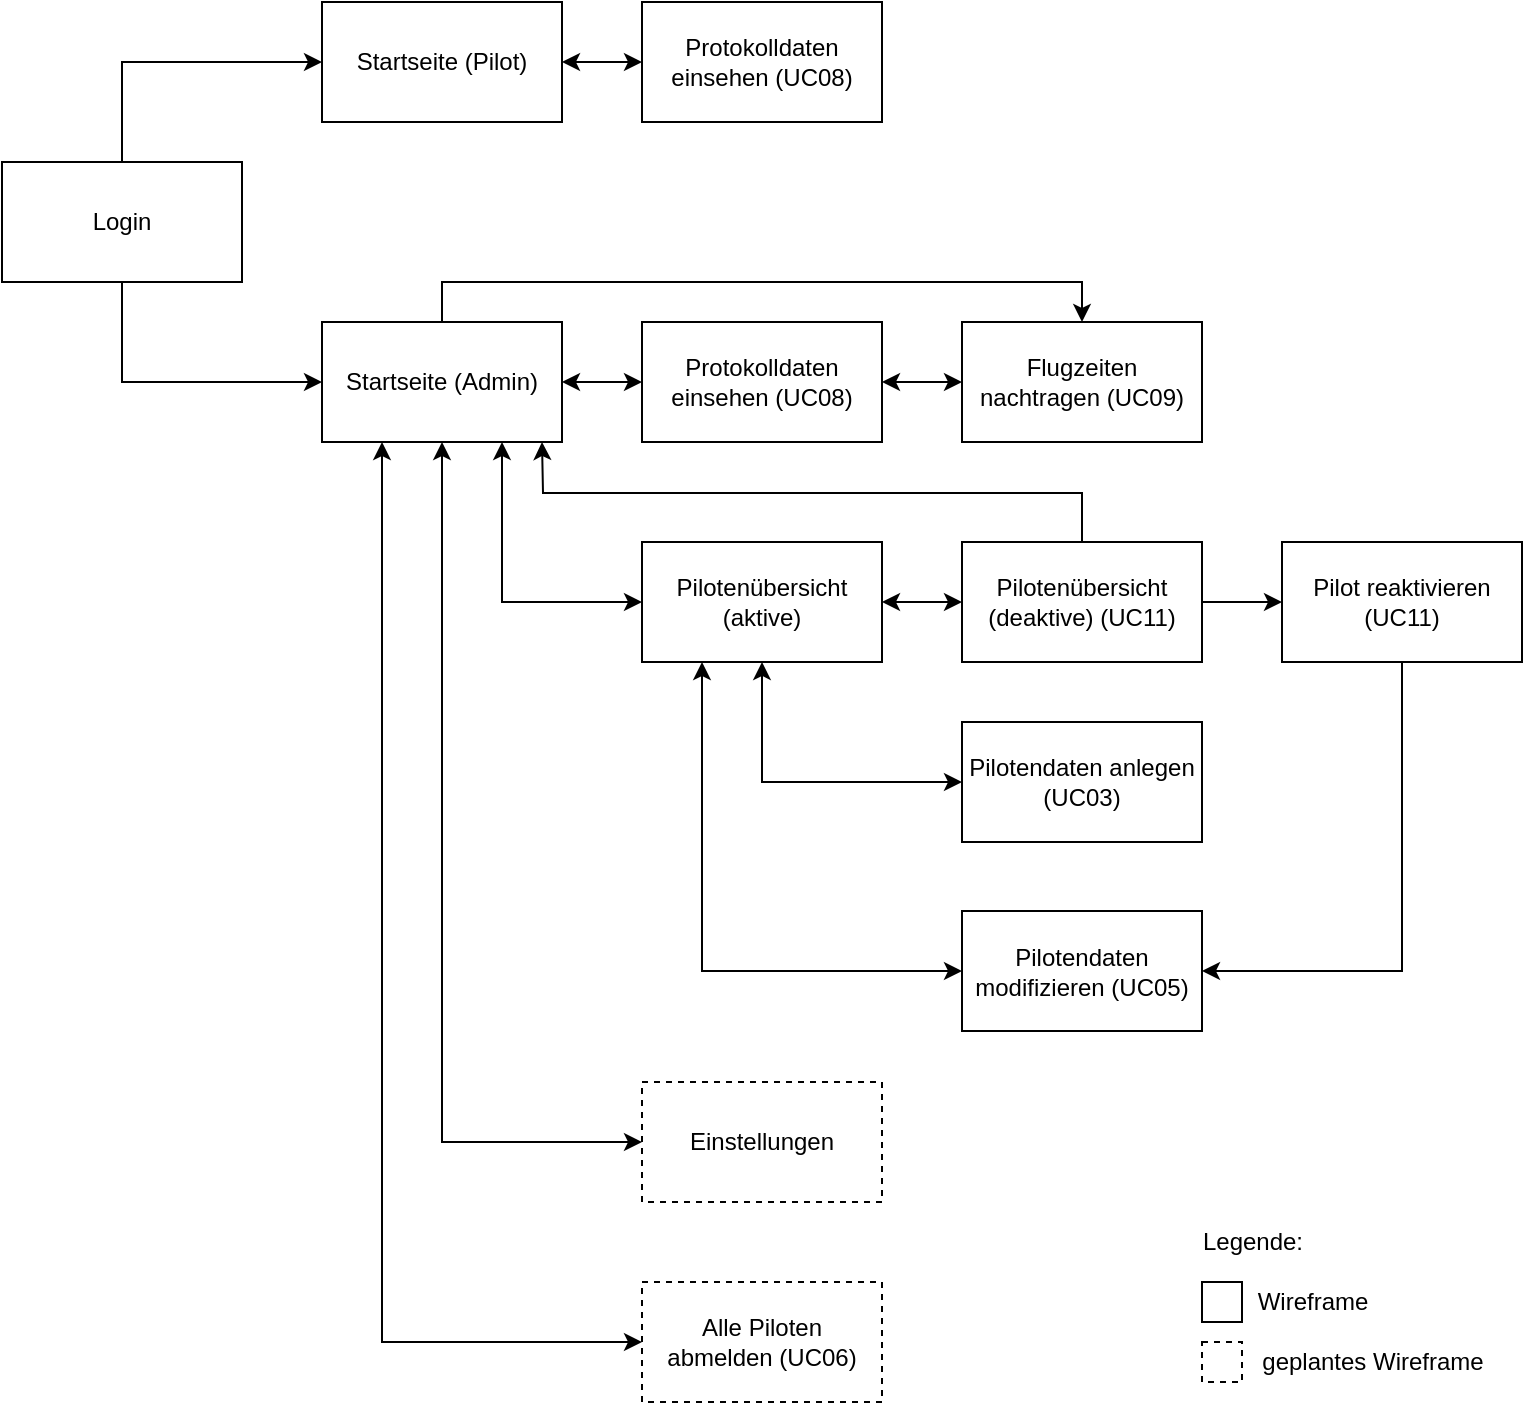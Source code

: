 <mxfile version="14.3.0" type="device"><diagram id="oAEHV2jnIUWTOXYt8C-k" name="Page-1"><mxGraphModel dx="1185" dy="693" grid="1" gridSize="10" guides="1" tooltips="1" connect="1" arrows="1" fold="1" page="1" pageScale="1" pageWidth="827" pageHeight="1169" math="0" shadow="0"><root><mxCell id="0"/><mxCell id="1" parent="0"/><mxCell id="Wb2pz6_S6B9BWVTMbrCI-1" value="Pilotendaten anlegen (UC03)" style="rounded=0;whiteSpace=wrap;html=1;" vertex="1" parent="1"><mxGeometry x="490" y="370" width="120" height="60" as="geometry"/></mxCell><mxCell id="Wb2pz6_S6B9BWVTMbrCI-2" value="Pilotendaten modifizieren (UC05)" style="rounded=0;whiteSpace=wrap;html=1;" vertex="1" parent="1"><mxGeometry x="490" y="464.5" width="120" height="60" as="geometry"/></mxCell><mxCell id="Wb2pz6_S6B9BWVTMbrCI-31" style="edgeStyle=orthogonalEdgeStyle;rounded=0;orthogonalLoop=1;jettySize=auto;html=1;exitX=1;exitY=0.5;exitDx=0;exitDy=0;entryX=0;entryY=0.5;entryDx=0;entryDy=0;startArrow=classic;startFill=1;" edge="1" parent="1" source="Wb2pz6_S6B9BWVTMbrCI-4" target="Wb2pz6_S6B9BWVTMbrCI-5"><mxGeometry relative="1" as="geometry"/></mxCell><mxCell id="Wb2pz6_S6B9BWVTMbrCI-4" value="Protokolldaten einsehen (UC08)" style="rounded=0;whiteSpace=wrap;html=1;" vertex="1" parent="1"><mxGeometry x="330" y="170" width="120" height="60" as="geometry"/></mxCell><mxCell id="Wb2pz6_S6B9BWVTMbrCI-5" value="Flugzeiten nachtragen (UC09)" style="rounded=0;whiteSpace=wrap;html=1;" vertex="1" parent="1"><mxGeometry x="490" y="170" width="120" height="60" as="geometry"/></mxCell><mxCell id="Wb2pz6_S6B9BWVTMbrCI-26" style="edgeStyle=orthogonalEdgeStyle;rounded=0;orthogonalLoop=1;jettySize=auto;html=1;exitX=1;exitY=0.5;exitDx=0;exitDy=0;entryX=0;entryY=0.5;entryDx=0;entryDy=0;startArrow=none;startFill=0;" edge="1" parent="1" source="Wb2pz6_S6B9BWVTMbrCI-6" target="Wb2pz6_S6B9BWVTMbrCI-8"><mxGeometry relative="1" as="geometry"/></mxCell><mxCell id="Wb2pz6_S6B9BWVTMbrCI-34" style="edgeStyle=orthogonalEdgeStyle;rounded=0;orthogonalLoop=1;jettySize=auto;html=1;exitX=0.5;exitY=0;exitDx=0;exitDy=0;startArrow=none;startFill=0;" edge="1" parent="1" source="Wb2pz6_S6B9BWVTMbrCI-6"><mxGeometry relative="1" as="geometry"><mxPoint x="280" y="230" as="targetPoint"/></mxGeometry></mxCell><mxCell id="Wb2pz6_S6B9BWVTMbrCI-6" value="Pilotenübersicht (deaktive) (UC11)" style="rounded=0;whiteSpace=wrap;html=1;" vertex="1" parent="1"><mxGeometry x="490" y="280" width="120" height="60" as="geometry"/></mxCell><mxCell id="Wb2pz6_S6B9BWVTMbrCI-23" style="edgeStyle=orthogonalEdgeStyle;rounded=0;orthogonalLoop=1;jettySize=auto;html=1;exitX=0.5;exitY=1;exitDx=0;exitDy=0;entryX=0;entryY=0.5;entryDx=0;entryDy=0;startArrow=classic;startFill=1;" edge="1" parent="1" source="Wb2pz6_S6B9BWVTMbrCI-7" target="Wb2pz6_S6B9BWVTMbrCI-1"><mxGeometry relative="1" as="geometry"/></mxCell><mxCell id="Wb2pz6_S6B9BWVTMbrCI-24" style="edgeStyle=orthogonalEdgeStyle;rounded=0;orthogonalLoop=1;jettySize=auto;html=1;exitX=0.25;exitY=1;exitDx=0;exitDy=0;entryX=0;entryY=0.5;entryDx=0;entryDy=0;startArrow=classic;startFill=1;" edge="1" parent="1" source="Wb2pz6_S6B9BWVTMbrCI-7" target="Wb2pz6_S6B9BWVTMbrCI-2"><mxGeometry relative="1" as="geometry"/></mxCell><mxCell id="Wb2pz6_S6B9BWVTMbrCI-25" style="edgeStyle=orthogonalEdgeStyle;rounded=0;orthogonalLoop=1;jettySize=auto;html=1;exitX=1;exitY=0.5;exitDx=0;exitDy=0;startArrow=classic;startFill=1;" edge="1" parent="1" source="Wb2pz6_S6B9BWVTMbrCI-7" target="Wb2pz6_S6B9BWVTMbrCI-6"><mxGeometry relative="1" as="geometry"/></mxCell><mxCell id="Wb2pz6_S6B9BWVTMbrCI-7" value="Pilotenübersicht (aktive)" style="rounded=0;whiteSpace=wrap;html=1;" vertex="1" parent="1"><mxGeometry x="330" y="280" width="120" height="60" as="geometry"/></mxCell><mxCell id="Wb2pz6_S6B9BWVTMbrCI-28" style="edgeStyle=orthogonalEdgeStyle;rounded=0;orthogonalLoop=1;jettySize=auto;html=1;exitX=0.5;exitY=1;exitDx=0;exitDy=0;entryX=1;entryY=0.5;entryDx=0;entryDy=0;startArrow=none;startFill=0;" edge="1" parent="1" source="Wb2pz6_S6B9BWVTMbrCI-8" target="Wb2pz6_S6B9BWVTMbrCI-2"><mxGeometry relative="1" as="geometry"/></mxCell><mxCell id="Wb2pz6_S6B9BWVTMbrCI-8" value="Pilot reaktivieren (UC11)" style="rounded=0;whiteSpace=wrap;html=1;" vertex="1" parent="1"><mxGeometry x="650" y="280" width="120" height="60" as="geometry"/></mxCell><mxCell id="Wb2pz6_S6B9BWVTMbrCI-13" style="edgeStyle=orthogonalEdgeStyle;rounded=0;orthogonalLoop=1;jettySize=auto;html=1;exitX=0.5;exitY=1;exitDx=0;exitDy=0;entryX=0;entryY=0.5;entryDx=0;entryDy=0;" edge="1" parent="1" source="Wb2pz6_S6B9BWVTMbrCI-9" target="Wb2pz6_S6B9BWVTMbrCI-10"><mxGeometry relative="1" as="geometry"/></mxCell><mxCell id="Wb2pz6_S6B9BWVTMbrCI-14" style="edgeStyle=orthogonalEdgeStyle;rounded=0;orthogonalLoop=1;jettySize=auto;html=1;exitX=0.5;exitY=0;exitDx=0;exitDy=0;entryX=0;entryY=0.5;entryDx=0;entryDy=0;" edge="1" parent="1" source="Wb2pz6_S6B9BWVTMbrCI-9" target="Wb2pz6_S6B9BWVTMbrCI-11"><mxGeometry relative="1" as="geometry"/></mxCell><mxCell id="Wb2pz6_S6B9BWVTMbrCI-9" value="Login" style="rounded=0;whiteSpace=wrap;html=1;" vertex="1" parent="1"><mxGeometry x="10" y="90" width="120" height="60" as="geometry"/></mxCell><mxCell id="Wb2pz6_S6B9BWVTMbrCI-30" style="edgeStyle=orthogonalEdgeStyle;rounded=0;orthogonalLoop=1;jettySize=auto;html=1;exitX=1;exitY=0.5;exitDx=0;exitDy=0;entryX=0;entryY=0.5;entryDx=0;entryDy=0;startArrow=classic;startFill=1;" edge="1" parent="1" source="Wb2pz6_S6B9BWVTMbrCI-10" target="Wb2pz6_S6B9BWVTMbrCI-4"><mxGeometry relative="1" as="geometry"/></mxCell><mxCell id="Wb2pz6_S6B9BWVTMbrCI-38" style="edgeStyle=orthogonalEdgeStyle;rounded=0;orthogonalLoop=1;jettySize=auto;html=1;exitX=0.25;exitY=1;exitDx=0;exitDy=0;entryX=0;entryY=0.5;entryDx=0;entryDy=0;startArrow=classic;startFill=1;" edge="1" parent="1" source="Wb2pz6_S6B9BWVTMbrCI-10" target="Wb2pz6_S6B9BWVTMbrCI-37"><mxGeometry relative="1" as="geometry"/></mxCell><mxCell id="Wb2pz6_S6B9BWVTMbrCI-39" style="edgeStyle=orthogonalEdgeStyle;rounded=0;orthogonalLoop=1;jettySize=auto;html=1;exitX=0.5;exitY=1;exitDx=0;exitDy=0;entryX=0;entryY=0.5;entryDx=0;entryDy=0;startArrow=classic;startFill=1;" edge="1" parent="1" source="Wb2pz6_S6B9BWVTMbrCI-10" target="Wb2pz6_S6B9BWVTMbrCI-12"><mxGeometry relative="1" as="geometry"/></mxCell><mxCell id="Wb2pz6_S6B9BWVTMbrCI-40" style="edgeStyle=orthogonalEdgeStyle;rounded=0;orthogonalLoop=1;jettySize=auto;html=1;exitX=0.75;exitY=1;exitDx=0;exitDy=0;entryX=0;entryY=0.5;entryDx=0;entryDy=0;startArrow=classic;startFill=1;" edge="1" parent="1" source="Wb2pz6_S6B9BWVTMbrCI-10" target="Wb2pz6_S6B9BWVTMbrCI-7"><mxGeometry relative="1" as="geometry"/></mxCell><mxCell id="Wb2pz6_S6B9BWVTMbrCI-41" style="edgeStyle=orthogonalEdgeStyle;rounded=0;orthogonalLoop=1;jettySize=auto;html=1;exitX=0.5;exitY=0;exitDx=0;exitDy=0;entryX=0.5;entryY=0;entryDx=0;entryDy=0;startArrow=none;startFill=0;" edge="1" parent="1" source="Wb2pz6_S6B9BWVTMbrCI-10" target="Wb2pz6_S6B9BWVTMbrCI-5"><mxGeometry relative="1" as="geometry"/></mxCell><mxCell id="Wb2pz6_S6B9BWVTMbrCI-10" value="Startseite (Admin)" style="rounded=0;whiteSpace=wrap;html=1;" vertex="1" parent="1"><mxGeometry x="170" y="170" width="120" height="60" as="geometry"/></mxCell><mxCell id="Wb2pz6_S6B9BWVTMbrCI-33" style="edgeStyle=orthogonalEdgeStyle;rounded=0;orthogonalLoop=1;jettySize=auto;html=1;exitX=1;exitY=0.5;exitDx=0;exitDy=0;entryX=0;entryY=0.5;entryDx=0;entryDy=0;startArrow=classic;startFill=1;" edge="1" parent="1" source="Wb2pz6_S6B9BWVTMbrCI-11" target="Wb2pz6_S6B9BWVTMbrCI-32"><mxGeometry relative="1" as="geometry"/></mxCell><mxCell id="Wb2pz6_S6B9BWVTMbrCI-11" value="Startseite (Pilot)" style="rounded=0;whiteSpace=wrap;html=1;" vertex="1" parent="1"><mxGeometry x="170" y="10" width="120" height="60" as="geometry"/></mxCell><mxCell id="Wb2pz6_S6B9BWVTMbrCI-12" value="Einstellungen" style="rounded=0;whiteSpace=wrap;html=1;dashed=1;" vertex="1" parent="1"><mxGeometry x="330" y="550" width="120" height="60" as="geometry"/></mxCell><mxCell id="Wb2pz6_S6B9BWVTMbrCI-32" value="Protokolldaten einsehen (UC08)" style="rounded=0;whiteSpace=wrap;html=1;" vertex="1" parent="1"><mxGeometry x="330" y="10" width="120" height="60" as="geometry"/></mxCell><mxCell id="Wb2pz6_S6B9BWVTMbrCI-37" value="Alle Piloten&lt;br&gt;abmelden (UC06)" style="rounded=0;whiteSpace=wrap;html=1;dashed=1;" vertex="1" parent="1"><mxGeometry x="330" y="650" width="120" height="60" as="geometry"/></mxCell><mxCell id="Wb2pz6_S6B9BWVTMbrCI-42" value="" style="rounded=0;whiteSpace=wrap;html=1;dashed=1;" vertex="1" parent="1"><mxGeometry x="610" y="680" width="20" height="20" as="geometry"/></mxCell><mxCell id="Wb2pz6_S6B9BWVTMbrCI-43" value="" style="rounded=0;whiteSpace=wrap;html=1;" vertex="1" parent="1"><mxGeometry x="610" y="650" width="20" height="20" as="geometry"/></mxCell><mxCell id="Wb2pz6_S6B9BWVTMbrCI-45" value="Wireframe" style="text;html=1;align=center;verticalAlign=middle;resizable=0;points=[];autosize=1;" vertex="1" parent="1"><mxGeometry x="630" y="650" width="70" height="20" as="geometry"/></mxCell><mxCell id="Wb2pz6_S6B9BWVTMbrCI-46" value="geplantes Wireframe" style="text;html=1;align=center;verticalAlign=middle;resizable=0;points=[];autosize=1;" vertex="1" parent="1"><mxGeometry x="630" y="680" width="130" height="20" as="geometry"/></mxCell><mxCell id="Wb2pz6_S6B9BWVTMbrCI-47" value="Legende:" style="text;html=1;align=center;verticalAlign=middle;resizable=0;points=[];autosize=1;" vertex="1" parent="1"><mxGeometry x="600" y="620" width="70" height="20" as="geometry"/></mxCell></root></mxGraphModel></diagram></mxfile>